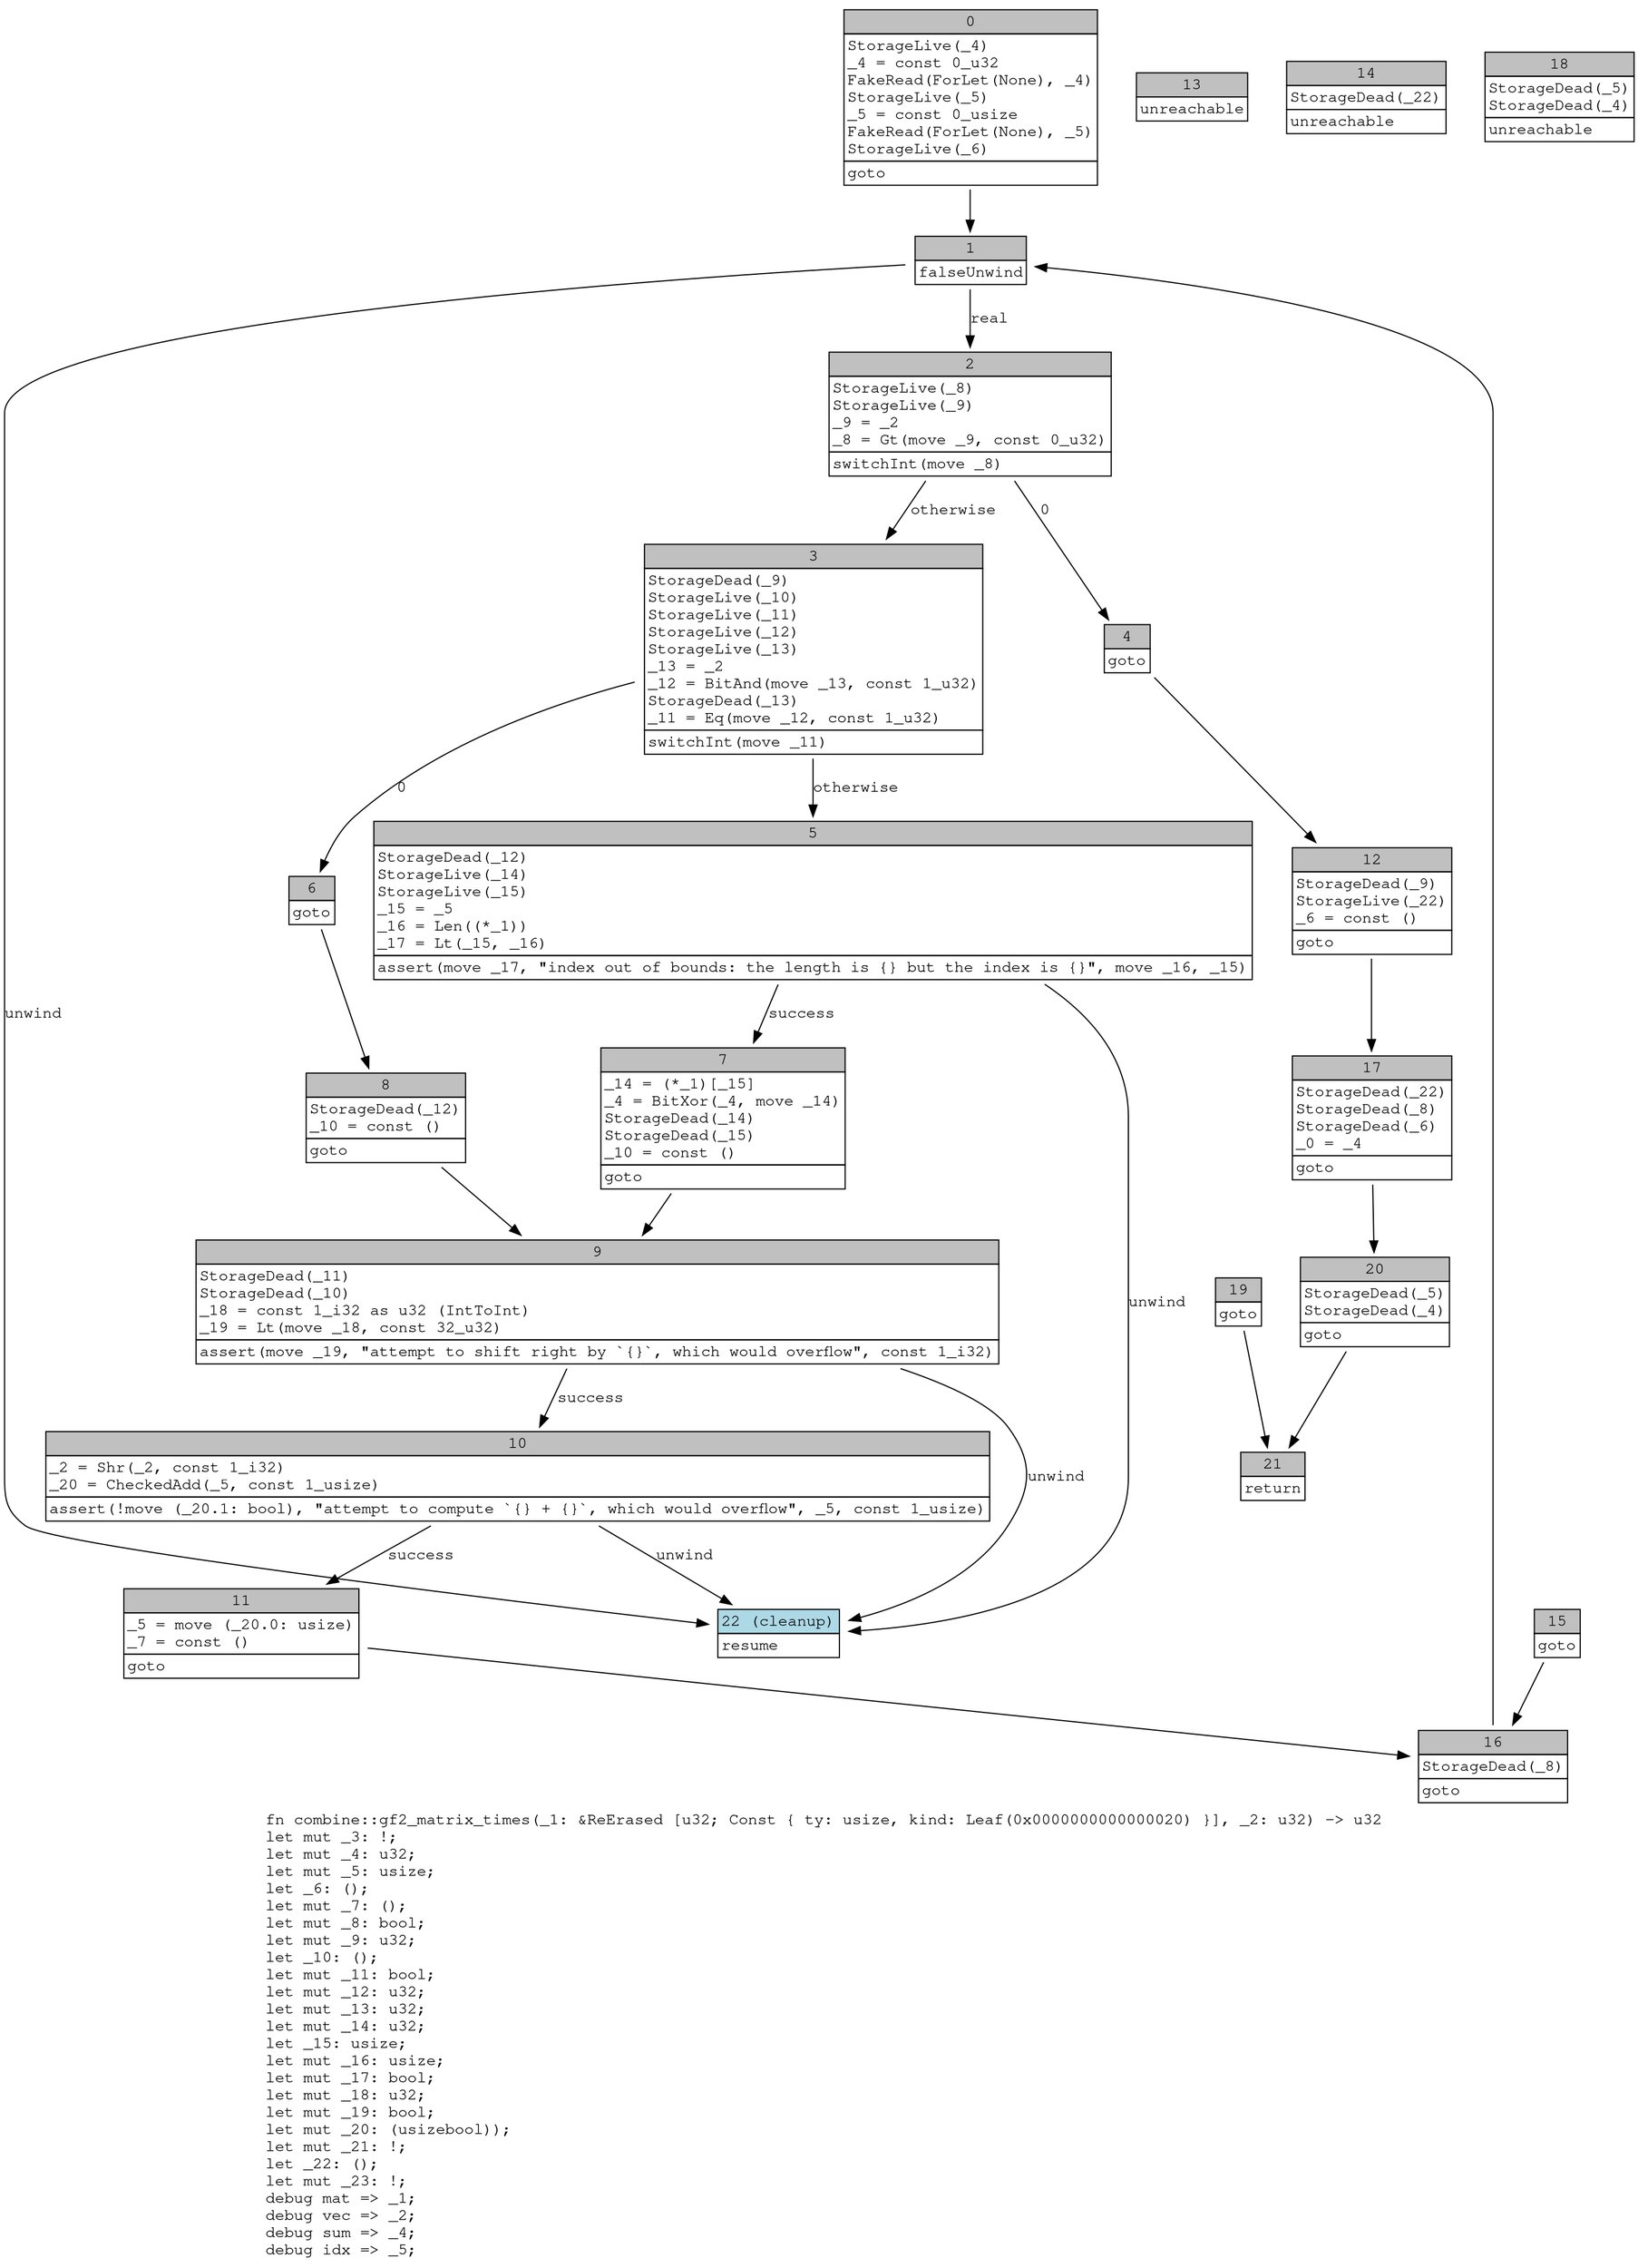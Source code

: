 digraph Mir_0_21 {
    graph [fontname="Courier, monospace"];
    node [fontname="Courier, monospace"];
    edge [fontname="Courier, monospace"];
    label=<fn combine::gf2_matrix_times(_1: &amp;ReErased [u32; Const { ty: usize, kind: Leaf(0x0000000000000020) }], _2: u32) -&gt; u32<br align="left"/>let mut _3: !;<br align="left"/>let mut _4: u32;<br align="left"/>let mut _5: usize;<br align="left"/>let _6: ();<br align="left"/>let mut _7: ();<br align="left"/>let mut _8: bool;<br align="left"/>let mut _9: u32;<br align="left"/>let _10: ();<br align="left"/>let mut _11: bool;<br align="left"/>let mut _12: u32;<br align="left"/>let mut _13: u32;<br align="left"/>let mut _14: u32;<br align="left"/>let _15: usize;<br align="left"/>let mut _16: usize;<br align="left"/>let mut _17: bool;<br align="left"/>let mut _18: u32;<br align="left"/>let mut _19: bool;<br align="left"/>let mut _20: (usizebool));<br align="left"/>let mut _21: !;<br align="left"/>let _22: ();<br align="left"/>let mut _23: !;<br align="left"/>debug mat =&gt; _1;<br align="left"/>debug vec =&gt; _2;<br align="left"/>debug sum =&gt; _4;<br align="left"/>debug idx =&gt; _5;<br align="left"/>>;
    bb0__0_21 [shape="none", label=<<table border="0" cellborder="1" cellspacing="0"><tr><td bgcolor="gray" align="center" colspan="1">0</td></tr><tr><td align="left" balign="left">StorageLive(_4)<br/>_4 = const 0_u32<br/>FakeRead(ForLet(None), _4)<br/>StorageLive(_5)<br/>_5 = const 0_usize<br/>FakeRead(ForLet(None), _5)<br/>StorageLive(_6)<br/></td></tr><tr><td align="left">goto</td></tr></table>>];
    bb1__0_21 [shape="none", label=<<table border="0" cellborder="1" cellspacing="0"><tr><td bgcolor="gray" align="center" colspan="1">1</td></tr><tr><td align="left">falseUnwind</td></tr></table>>];
    bb2__0_21 [shape="none", label=<<table border="0" cellborder="1" cellspacing="0"><tr><td bgcolor="gray" align="center" colspan="1">2</td></tr><tr><td align="left" balign="left">StorageLive(_8)<br/>StorageLive(_9)<br/>_9 = _2<br/>_8 = Gt(move _9, const 0_u32)<br/></td></tr><tr><td align="left">switchInt(move _8)</td></tr></table>>];
    bb3__0_21 [shape="none", label=<<table border="0" cellborder="1" cellspacing="0"><tr><td bgcolor="gray" align="center" colspan="1">3</td></tr><tr><td align="left" balign="left">StorageDead(_9)<br/>StorageLive(_10)<br/>StorageLive(_11)<br/>StorageLive(_12)<br/>StorageLive(_13)<br/>_13 = _2<br/>_12 = BitAnd(move _13, const 1_u32)<br/>StorageDead(_13)<br/>_11 = Eq(move _12, const 1_u32)<br/></td></tr><tr><td align="left">switchInt(move _11)</td></tr></table>>];
    bb4__0_21 [shape="none", label=<<table border="0" cellborder="1" cellspacing="0"><tr><td bgcolor="gray" align="center" colspan="1">4</td></tr><tr><td align="left">goto</td></tr></table>>];
    bb5__0_21 [shape="none", label=<<table border="0" cellborder="1" cellspacing="0"><tr><td bgcolor="gray" align="center" colspan="1">5</td></tr><tr><td align="left" balign="left">StorageDead(_12)<br/>StorageLive(_14)<br/>StorageLive(_15)<br/>_15 = _5<br/>_16 = Len((*_1))<br/>_17 = Lt(_15, _16)<br/></td></tr><tr><td align="left">assert(move _17, &quot;index out of bounds: the length is {} but the index is {}&quot;, move _16, _15)</td></tr></table>>];
    bb6__0_21 [shape="none", label=<<table border="0" cellborder="1" cellspacing="0"><tr><td bgcolor="gray" align="center" colspan="1">6</td></tr><tr><td align="left">goto</td></tr></table>>];
    bb7__0_21 [shape="none", label=<<table border="0" cellborder="1" cellspacing="0"><tr><td bgcolor="gray" align="center" colspan="1">7</td></tr><tr><td align="left" balign="left">_14 = (*_1)[_15]<br/>_4 = BitXor(_4, move _14)<br/>StorageDead(_14)<br/>StorageDead(_15)<br/>_10 = const ()<br/></td></tr><tr><td align="left">goto</td></tr></table>>];
    bb8__0_21 [shape="none", label=<<table border="0" cellborder="1" cellspacing="0"><tr><td bgcolor="gray" align="center" colspan="1">8</td></tr><tr><td align="left" balign="left">StorageDead(_12)<br/>_10 = const ()<br/></td></tr><tr><td align="left">goto</td></tr></table>>];
    bb9__0_21 [shape="none", label=<<table border="0" cellborder="1" cellspacing="0"><tr><td bgcolor="gray" align="center" colspan="1">9</td></tr><tr><td align="left" balign="left">StorageDead(_11)<br/>StorageDead(_10)<br/>_18 = const 1_i32 as u32 (IntToInt)<br/>_19 = Lt(move _18, const 32_u32)<br/></td></tr><tr><td align="left">assert(move _19, &quot;attempt to shift right by `{}`, which would overflow&quot;, const 1_i32)</td></tr></table>>];
    bb10__0_21 [shape="none", label=<<table border="0" cellborder="1" cellspacing="0"><tr><td bgcolor="gray" align="center" colspan="1">10</td></tr><tr><td align="left" balign="left">_2 = Shr(_2, const 1_i32)<br/>_20 = CheckedAdd(_5, const 1_usize)<br/></td></tr><tr><td align="left">assert(!move (_20.1: bool), &quot;attempt to compute `{} + {}`, which would overflow&quot;, _5, const 1_usize)</td></tr></table>>];
    bb11__0_21 [shape="none", label=<<table border="0" cellborder="1" cellspacing="0"><tr><td bgcolor="gray" align="center" colspan="1">11</td></tr><tr><td align="left" balign="left">_5 = move (_20.0: usize)<br/>_7 = const ()<br/></td></tr><tr><td align="left">goto</td></tr></table>>];
    bb12__0_21 [shape="none", label=<<table border="0" cellborder="1" cellspacing="0"><tr><td bgcolor="gray" align="center" colspan="1">12</td></tr><tr><td align="left" balign="left">StorageDead(_9)<br/>StorageLive(_22)<br/>_6 = const ()<br/></td></tr><tr><td align="left">goto</td></tr></table>>];
    bb13__0_21 [shape="none", label=<<table border="0" cellborder="1" cellspacing="0"><tr><td bgcolor="gray" align="center" colspan="1">13</td></tr><tr><td align="left">unreachable</td></tr></table>>];
    bb14__0_21 [shape="none", label=<<table border="0" cellborder="1" cellspacing="0"><tr><td bgcolor="gray" align="center" colspan="1">14</td></tr><tr><td align="left" balign="left">StorageDead(_22)<br/></td></tr><tr><td align="left">unreachable</td></tr></table>>];
    bb15__0_21 [shape="none", label=<<table border="0" cellborder="1" cellspacing="0"><tr><td bgcolor="gray" align="center" colspan="1">15</td></tr><tr><td align="left">goto</td></tr></table>>];
    bb16__0_21 [shape="none", label=<<table border="0" cellborder="1" cellspacing="0"><tr><td bgcolor="gray" align="center" colspan="1">16</td></tr><tr><td align="left" balign="left">StorageDead(_8)<br/></td></tr><tr><td align="left">goto</td></tr></table>>];
    bb17__0_21 [shape="none", label=<<table border="0" cellborder="1" cellspacing="0"><tr><td bgcolor="gray" align="center" colspan="1">17</td></tr><tr><td align="left" balign="left">StorageDead(_22)<br/>StorageDead(_8)<br/>StorageDead(_6)<br/>_0 = _4<br/></td></tr><tr><td align="left">goto</td></tr></table>>];
    bb18__0_21 [shape="none", label=<<table border="0" cellborder="1" cellspacing="0"><tr><td bgcolor="gray" align="center" colspan="1">18</td></tr><tr><td align="left" balign="left">StorageDead(_5)<br/>StorageDead(_4)<br/></td></tr><tr><td align="left">unreachable</td></tr></table>>];
    bb19__0_21 [shape="none", label=<<table border="0" cellborder="1" cellspacing="0"><tr><td bgcolor="gray" align="center" colspan="1">19</td></tr><tr><td align="left">goto</td></tr></table>>];
    bb20__0_21 [shape="none", label=<<table border="0" cellborder="1" cellspacing="0"><tr><td bgcolor="gray" align="center" colspan="1">20</td></tr><tr><td align="left" balign="left">StorageDead(_5)<br/>StorageDead(_4)<br/></td></tr><tr><td align="left">goto</td></tr></table>>];
    bb21__0_21 [shape="none", label=<<table border="0" cellborder="1" cellspacing="0"><tr><td bgcolor="gray" align="center" colspan="1">21</td></tr><tr><td align="left">return</td></tr></table>>];
    bb22__0_21 [shape="none", label=<<table border="0" cellborder="1" cellspacing="0"><tr><td bgcolor="lightblue" align="center" colspan="1">22 (cleanup)</td></tr><tr><td align="left">resume</td></tr></table>>];
    bb0__0_21 -> bb1__0_21 [label=""];
    bb1__0_21 -> bb2__0_21 [label="real"];
    bb1__0_21 -> bb22__0_21 [label="unwind"];
    bb2__0_21 -> bb4__0_21 [label="0"];
    bb2__0_21 -> bb3__0_21 [label="otherwise"];
    bb3__0_21 -> bb6__0_21 [label="0"];
    bb3__0_21 -> bb5__0_21 [label="otherwise"];
    bb4__0_21 -> bb12__0_21 [label=""];
    bb5__0_21 -> bb7__0_21 [label="success"];
    bb5__0_21 -> bb22__0_21 [label="unwind"];
    bb6__0_21 -> bb8__0_21 [label=""];
    bb7__0_21 -> bb9__0_21 [label=""];
    bb8__0_21 -> bb9__0_21 [label=""];
    bb9__0_21 -> bb10__0_21 [label="success"];
    bb9__0_21 -> bb22__0_21 [label="unwind"];
    bb10__0_21 -> bb11__0_21 [label="success"];
    bb10__0_21 -> bb22__0_21 [label="unwind"];
    bb11__0_21 -> bb16__0_21 [label=""];
    bb12__0_21 -> bb17__0_21 [label=""];
    bb15__0_21 -> bb16__0_21 [label=""];
    bb16__0_21 -> bb1__0_21 [label=""];
    bb17__0_21 -> bb20__0_21 [label=""];
    bb19__0_21 -> bb21__0_21 [label=""];
    bb20__0_21 -> bb21__0_21 [label=""];
}

